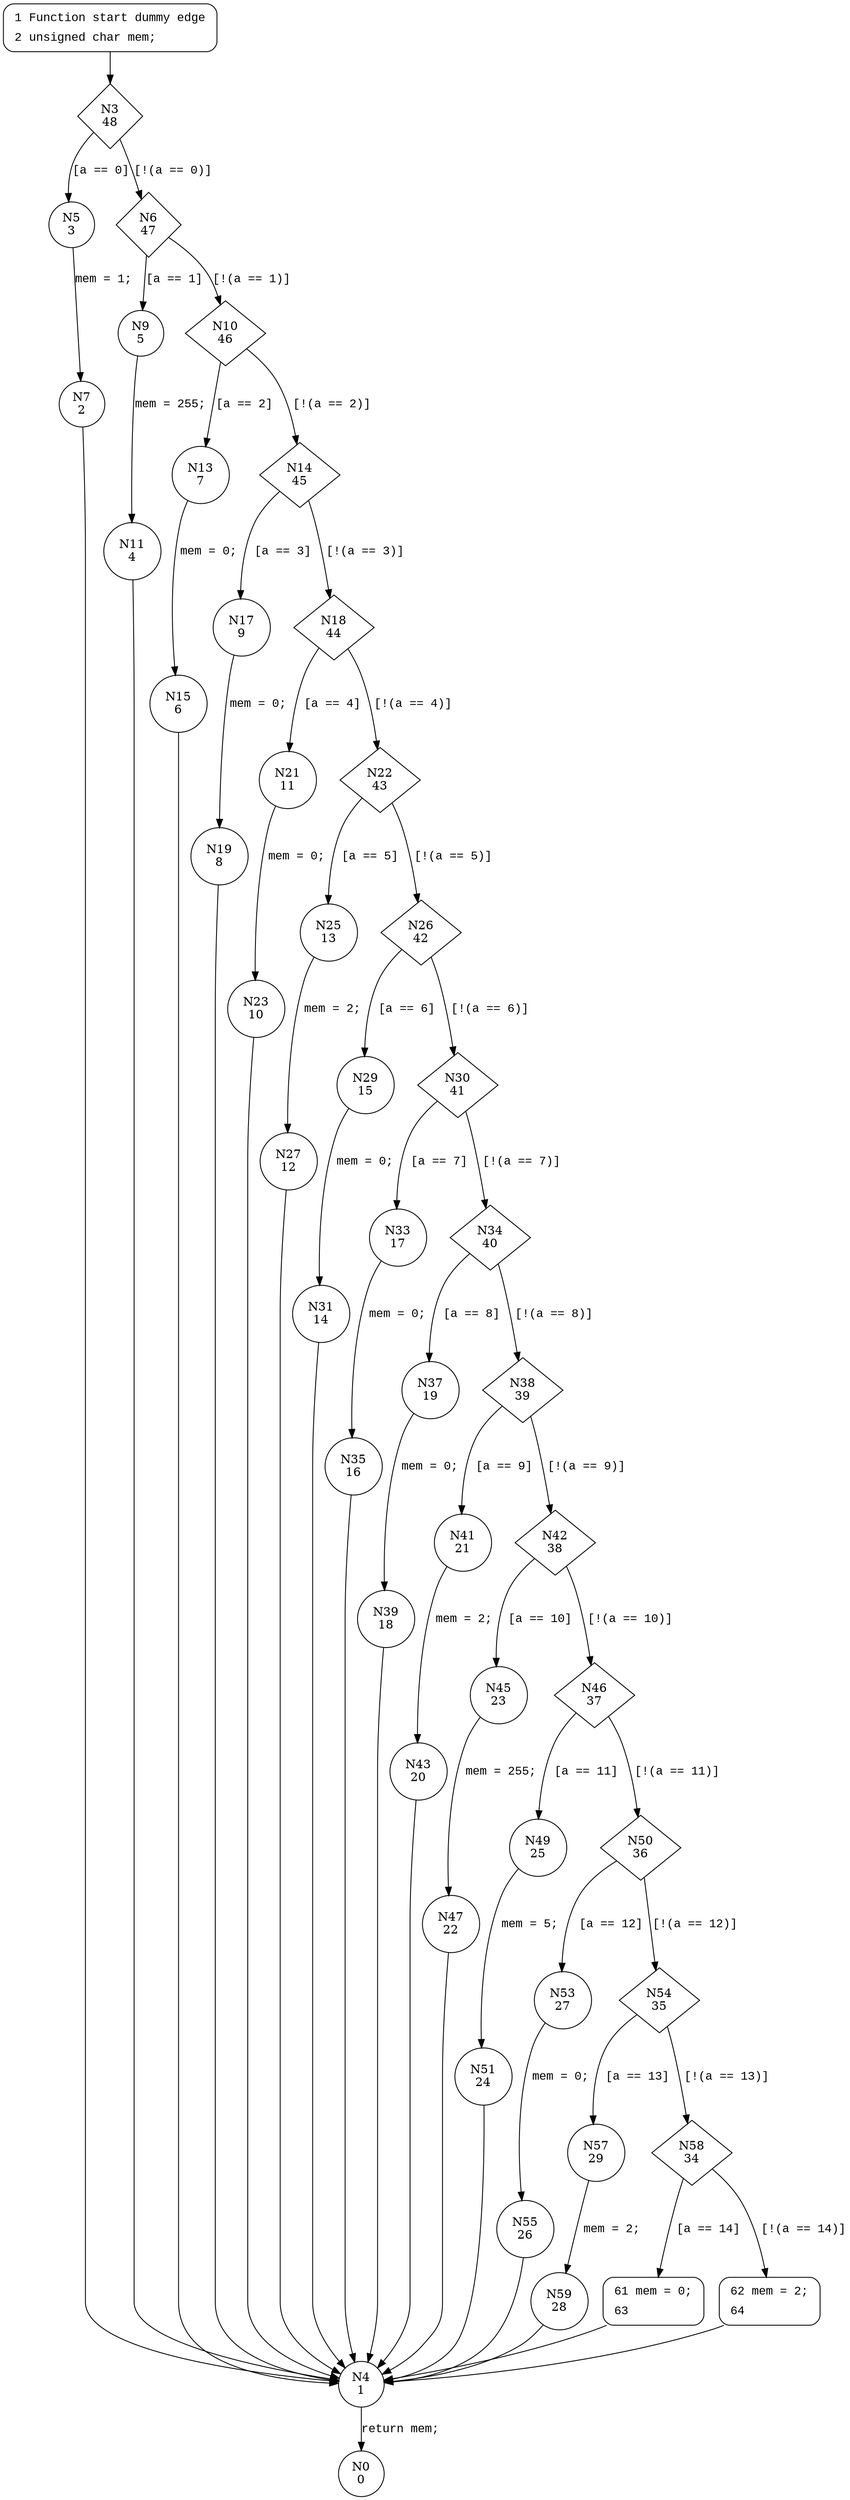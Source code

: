 digraph mems {
3 [shape="diamond" label="N3\n48"]
5 [shape="circle" label="N5\n3"]
6 [shape="diamond" label="N6\n47"]
9 [shape="circle" label="N9\n5"]
10 [shape="diamond" label="N10\n46"]
13 [shape="circle" label="N13\n7"]
14 [shape="diamond" label="N14\n45"]
17 [shape="circle" label="N17\n9"]
18 [shape="diamond" label="N18\n44"]
21 [shape="circle" label="N21\n11"]
22 [shape="diamond" label="N22\n43"]
25 [shape="circle" label="N25\n13"]
26 [shape="diamond" label="N26\n42"]
29 [shape="circle" label="N29\n15"]
30 [shape="diamond" label="N30\n41"]
33 [shape="circle" label="N33\n17"]
34 [shape="diamond" label="N34\n40"]
37 [shape="circle" label="N37\n19"]
38 [shape="diamond" label="N38\n39"]
41 [shape="circle" label="N41\n21"]
42 [shape="diamond" label="N42\n38"]
45 [shape="circle" label="N45\n23"]
46 [shape="diamond" label="N46\n37"]
49 [shape="circle" label="N49\n25"]
50 [shape="diamond" label="N50\n36"]
53 [shape="circle" label="N53\n27"]
54 [shape="diamond" label="N54\n35"]
57 [shape="circle" label="N57\n29"]
58 [shape="diamond" label="N58\n34"]
61 [shape="circle" label="N61\n31"]
62 [shape="circle" label="N62\n33"]
4 [shape="circle" label="N4\n1"]
0 [shape="circle" label="N0\n0"]
59 [shape="circle" label="N59\n28"]
55 [shape="circle" label="N55\n26"]
51 [shape="circle" label="N51\n24"]
47 [shape="circle" label="N47\n22"]
43 [shape="circle" label="N43\n20"]
39 [shape="circle" label="N39\n18"]
35 [shape="circle" label="N35\n16"]
31 [shape="circle" label="N31\n14"]
27 [shape="circle" label="N27\n12"]
23 [shape="circle" label="N23\n10"]
19 [shape="circle" label="N19\n8"]
15 [shape="circle" label="N15\n6"]
11 [shape="circle" label="N11\n4"]
7 [shape="circle" label="N7\n2"]
1 [style="filled,bold" penwidth="1" fillcolor="white" fontname="Courier New" shape="Mrecord" label=<<table border="0" cellborder="0" cellpadding="3" bgcolor="white"><tr><td align="right">1</td><td align="left">Function start dummy edge</td></tr><tr><td align="right">2</td><td align="left">unsigned char mem;</td></tr></table>>]
1 -> 3[label=""]
62 [style="filled,bold" penwidth="1" fillcolor="white" fontname="Courier New" shape="Mrecord" label=<<table border="0" cellborder="0" cellpadding="3" bgcolor="white"><tr><td align="right">62</td><td align="left">mem = 2;</td></tr><tr><td align="right">64</td><td align="left"></td></tr></table>>]
62 -> 4[label=""]
61 [style="filled,bold" penwidth="1" fillcolor="white" fontname="Courier New" shape="Mrecord" label=<<table border="0" cellborder="0" cellpadding="3" bgcolor="white"><tr><td align="right">61</td><td align="left">mem = 0;</td></tr><tr><td align="right">63</td><td align="left"></td></tr></table>>]
61 -> 4[label=""]
3 -> 5 [label="[a == 0]" fontname="Courier New"]
3 -> 6 [label="[!(a == 0)]" fontname="Courier New"]
6 -> 9 [label="[a == 1]" fontname="Courier New"]
6 -> 10 [label="[!(a == 1)]" fontname="Courier New"]
10 -> 13 [label="[a == 2]" fontname="Courier New"]
10 -> 14 [label="[!(a == 2)]" fontname="Courier New"]
14 -> 17 [label="[a == 3]" fontname="Courier New"]
14 -> 18 [label="[!(a == 3)]" fontname="Courier New"]
18 -> 21 [label="[a == 4]" fontname="Courier New"]
18 -> 22 [label="[!(a == 4)]" fontname="Courier New"]
22 -> 25 [label="[a == 5]" fontname="Courier New"]
22 -> 26 [label="[!(a == 5)]" fontname="Courier New"]
26 -> 29 [label="[a == 6]" fontname="Courier New"]
26 -> 30 [label="[!(a == 6)]" fontname="Courier New"]
30 -> 33 [label="[a == 7]" fontname="Courier New"]
30 -> 34 [label="[!(a == 7)]" fontname="Courier New"]
34 -> 37 [label="[a == 8]" fontname="Courier New"]
34 -> 38 [label="[!(a == 8)]" fontname="Courier New"]
38 -> 41 [label="[a == 9]" fontname="Courier New"]
38 -> 42 [label="[!(a == 9)]" fontname="Courier New"]
42 -> 45 [label="[a == 10]" fontname="Courier New"]
42 -> 46 [label="[!(a == 10)]" fontname="Courier New"]
46 -> 49 [label="[a == 11]" fontname="Courier New"]
46 -> 50 [label="[!(a == 11)]" fontname="Courier New"]
50 -> 53 [label="[a == 12]" fontname="Courier New"]
50 -> 54 [label="[!(a == 12)]" fontname="Courier New"]
54 -> 57 [label="[a == 13]" fontname="Courier New"]
54 -> 58 [label="[!(a == 13)]" fontname="Courier New"]
58 -> 61 [label="[a == 14]" fontname="Courier New"]
58 -> 62 [label="[!(a == 14)]" fontname="Courier New"]
4 -> 0 [label="return mem;" fontname="Courier New"]
57 -> 59 [label="mem = 2;" fontname="Courier New"]
53 -> 55 [label="mem = 0;" fontname="Courier New"]
49 -> 51 [label="mem = 5;" fontname="Courier New"]
45 -> 47 [label="mem = 255;" fontname="Courier New"]
41 -> 43 [label="mem = 2;" fontname="Courier New"]
37 -> 39 [label="mem = 0;" fontname="Courier New"]
33 -> 35 [label="mem = 0;" fontname="Courier New"]
29 -> 31 [label="mem = 0;" fontname="Courier New"]
25 -> 27 [label="mem = 2;" fontname="Courier New"]
21 -> 23 [label="mem = 0;" fontname="Courier New"]
17 -> 19 [label="mem = 0;" fontname="Courier New"]
13 -> 15 [label="mem = 0;" fontname="Courier New"]
9 -> 11 [label="mem = 255;" fontname="Courier New"]
5 -> 7 [label="mem = 1;" fontname="Courier New"]
59 -> 4 [label="" fontname="Courier New"]
55 -> 4 [label="" fontname="Courier New"]
51 -> 4 [label="" fontname="Courier New"]
47 -> 4 [label="" fontname="Courier New"]
43 -> 4 [label="" fontname="Courier New"]
39 -> 4 [label="" fontname="Courier New"]
35 -> 4 [label="" fontname="Courier New"]
31 -> 4 [label="" fontname="Courier New"]
27 -> 4 [label="" fontname="Courier New"]
23 -> 4 [label="" fontname="Courier New"]
19 -> 4 [label="" fontname="Courier New"]
15 -> 4 [label="" fontname="Courier New"]
11 -> 4 [label="" fontname="Courier New"]
7 -> 4 [label="" fontname="Courier New"]
}